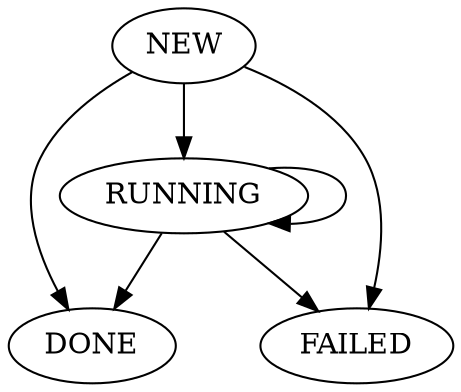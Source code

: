 digraph ActionStates {
  //cancel [label="CANCEL"];
  //cancelled [label="CANCELLED"];
  //cancelling [label="CANCELLING"];
  done [label="DONE"];
  failed [label="FAILED"];
  new [label="NEW"];
  running [label="RUNNING"];

  // Actions start as new.
  //new -> cancel;
  new -> failed;
  new -> running;
  new -> done;

  // Actions are cancelled by processing a cancel state.
  //cancel -> cancelling;
  //cancelling -> cancelled;
  //cancelling -> failed;

  // Running actions can need more time or complete.
  //running -> cancel;
  running -> failed;
  running -> running;
  running -> done;
}
